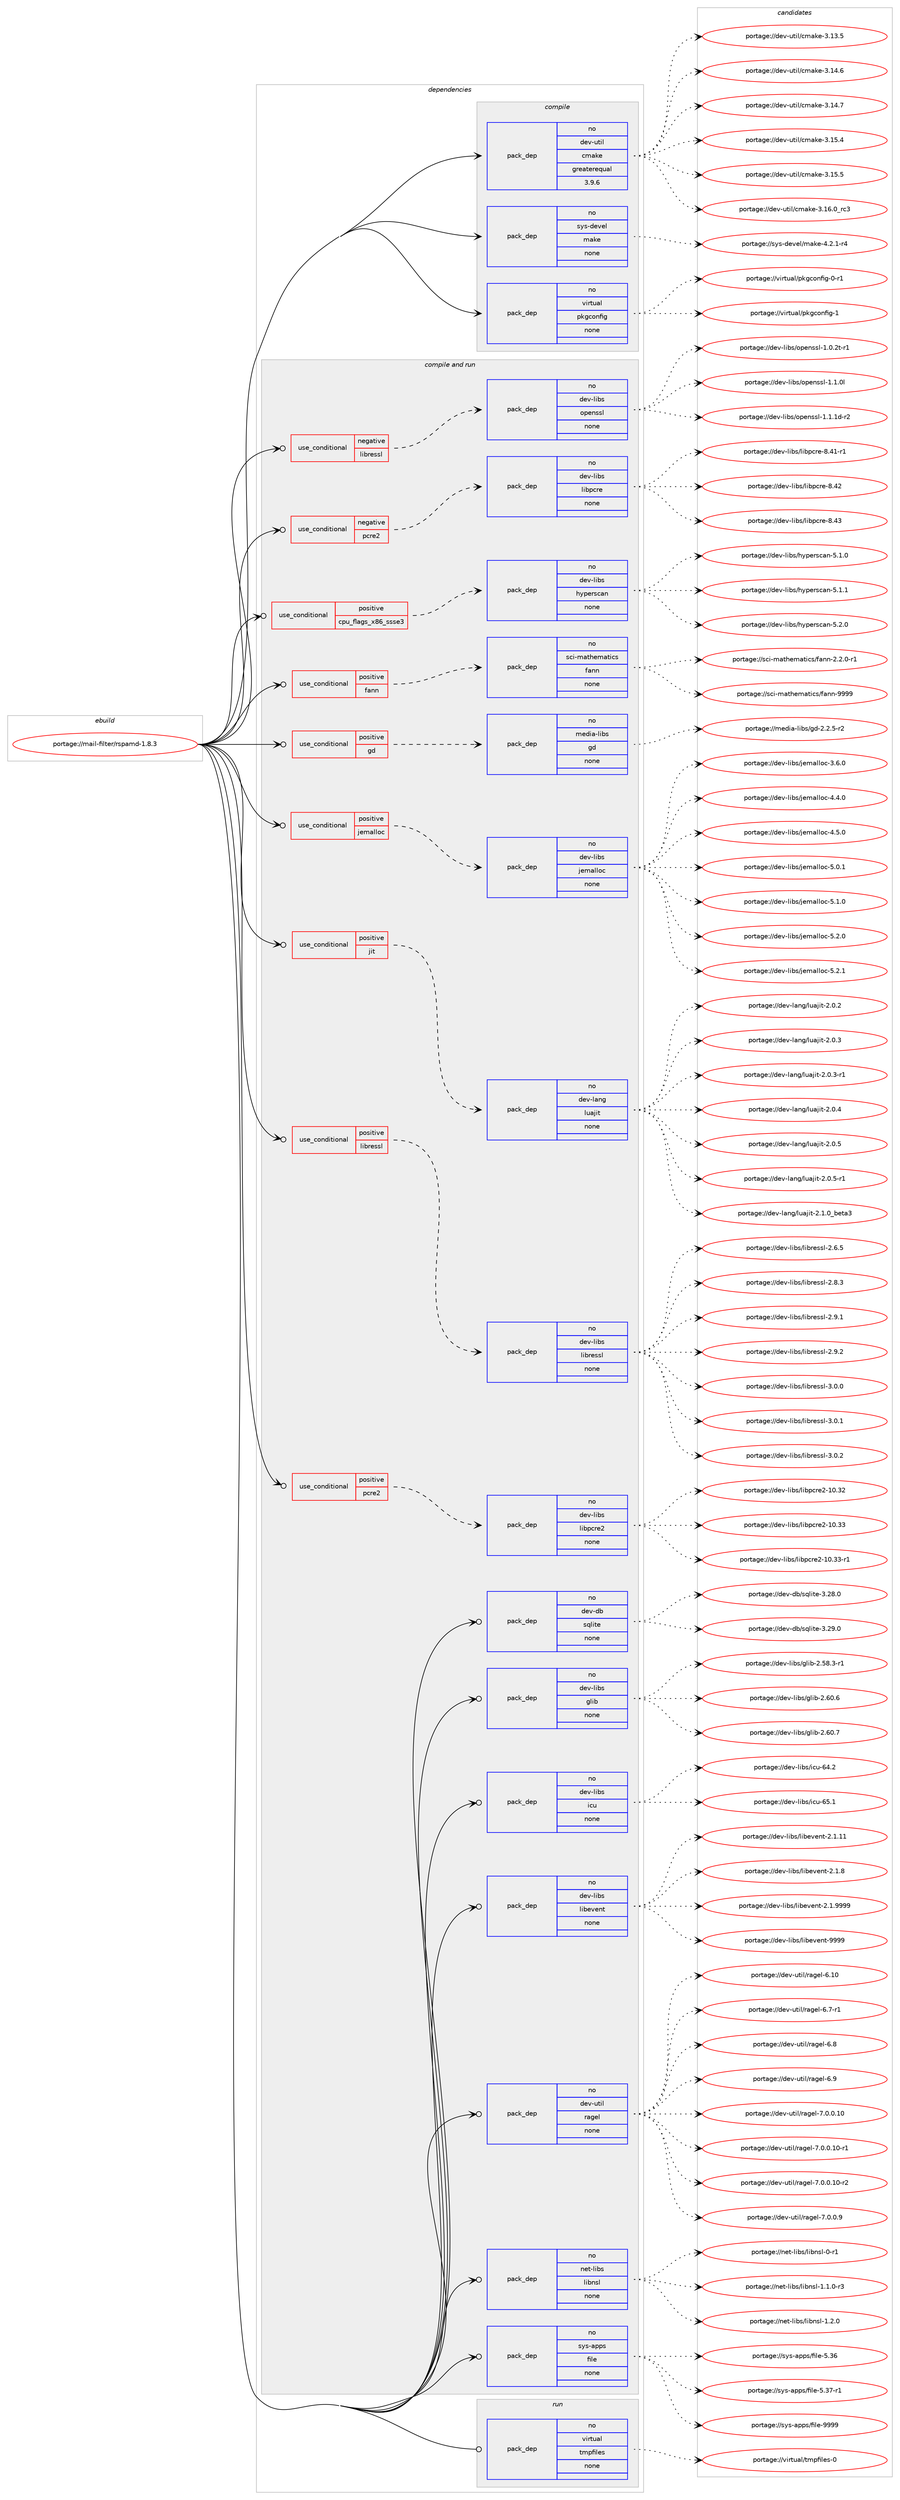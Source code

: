 digraph prolog {

# *************
# Graph options
# *************

newrank=true;
concentrate=true;
compound=true;
graph [rankdir=LR,fontname=Helvetica,fontsize=10,ranksep=1.5];#, ranksep=2.5, nodesep=0.2];
edge  [arrowhead=vee];
node  [fontname=Helvetica,fontsize=10];

# **********
# The ebuild
# **********

subgraph cluster_leftcol {
color=gray;
rank=same;
label=<<i>ebuild</i>>;
id [label="portage://mail-filter/rspamd-1.8.3", color=red, width=4, href="../mail-filter/rspamd-1.8.3.svg"];
}

# ****************
# The dependencies
# ****************

subgraph cluster_midcol {
color=gray;
label=<<i>dependencies</i>>;
subgraph cluster_compile {
fillcolor="#eeeeee";
style=filled;
label=<<i>compile</i>>;
subgraph pack224391 {
dependency306274 [label=<<TABLE BORDER="0" CELLBORDER="1" CELLSPACING="0" CELLPADDING="4" WIDTH="220"><TR><TD ROWSPAN="6" CELLPADDING="30">pack_dep</TD></TR><TR><TD WIDTH="110">no</TD></TR><TR><TD>dev-util</TD></TR><TR><TD>cmake</TD></TR><TR><TD>greaterequal</TD></TR><TR><TD>3.9.6</TD></TR></TABLE>>, shape=none, color=blue];
}
id:e -> dependency306274:w [weight=20,style="solid",arrowhead="vee"];
subgraph pack224392 {
dependency306275 [label=<<TABLE BORDER="0" CELLBORDER="1" CELLSPACING="0" CELLPADDING="4" WIDTH="220"><TR><TD ROWSPAN="6" CELLPADDING="30">pack_dep</TD></TR><TR><TD WIDTH="110">no</TD></TR><TR><TD>sys-devel</TD></TR><TR><TD>make</TD></TR><TR><TD>none</TD></TR><TR><TD></TD></TR></TABLE>>, shape=none, color=blue];
}
id:e -> dependency306275:w [weight=20,style="solid",arrowhead="vee"];
subgraph pack224393 {
dependency306276 [label=<<TABLE BORDER="0" CELLBORDER="1" CELLSPACING="0" CELLPADDING="4" WIDTH="220"><TR><TD ROWSPAN="6" CELLPADDING="30">pack_dep</TD></TR><TR><TD WIDTH="110">no</TD></TR><TR><TD>virtual</TD></TR><TR><TD>pkgconfig</TD></TR><TR><TD>none</TD></TR><TR><TD></TD></TR></TABLE>>, shape=none, color=blue];
}
id:e -> dependency306276:w [weight=20,style="solid",arrowhead="vee"];
}
subgraph cluster_compileandrun {
fillcolor="#eeeeee";
style=filled;
label=<<i>compile and run</i>>;
subgraph cond76969 {
dependency306277 [label=<<TABLE BORDER="0" CELLBORDER="1" CELLSPACING="0" CELLPADDING="4"><TR><TD ROWSPAN="3" CELLPADDING="10">use_conditional</TD></TR><TR><TD>negative</TD></TR><TR><TD>libressl</TD></TR></TABLE>>, shape=none, color=red];
subgraph pack224394 {
dependency306278 [label=<<TABLE BORDER="0" CELLBORDER="1" CELLSPACING="0" CELLPADDING="4" WIDTH="220"><TR><TD ROWSPAN="6" CELLPADDING="30">pack_dep</TD></TR><TR><TD WIDTH="110">no</TD></TR><TR><TD>dev-libs</TD></TR><TR><TD>openssl</TD></TR><TR><TD>none</TD></TR><TR><TD></TD></TR></TABLE>>, shape=none, color=blue];
}
dependency306277:e -> dependency306278:w [weight=20,style="dashed",arrowhead="vee"];
}
id:e -> dependency306277:w [weight=20,style="solid",arrowhead="odotvee"];
subgraph cond76970 {
dependency306279 [label=<<TABLE BORDER="0" CELLBORDER="1" CELLSPACING="0" CELLPADDING="4"><TR><TD ROWSPAN="3" CELLPADDING="10">use_conditional</TD></TR><TR><TD>negative</TD></TR><TR><TD>pcre2</TD></TR></TABLE>>, shape=none, color=red];
subgraph pack224395 {
dependency306280 [label=<<TABLE BORDER="0" CELLBORDER="1" CELLSPACING="0" CELLPADDING="4" WIDTH="220"><TR><TD ROWSPAN="6" CELLPADDING="30">pack_dep</TD></TR><TR><TD WIDTH="110">no</TD></TR><TR><TD>dev-libs</TD></TR><TR><TD>libpcre</TD></TR><TR><TD>none</TD></TR><TR><TD></TD></TR></TABLE>>, shape=none, color=blue];
}
dependency306279:e -> dependency306280:w [weight=20,style="dashed",arrowhead="vee"];
}
id:e -> dependency306279:w [weight=20,style="solid",arrowhead="odotvee"];
subgraph cond76971 {
dependency306281 [label=<<TABLE BORDER="0" CELLBORDER="1" CELLSPACING="0" CELLPADDING="4"><TR><TD ROWSPAN="3" CELLPADDING="10">use_conditional</TD></TR><TR><TD>positive</TD></TR><TR><TD>cpu_flags_x86_ssse3</TD></TR></TABLE>>, shape=none, color=red];
subgraph pack224396 {
dependency306282 [label=<<TABLE BORDER="0" CELLBORDER="1" CELLSPACING="0" CELLPADDING="4" WIDTH="220"><TR><TD ROWSPAN="6" CELLPADDING="30">pack_dep</TD></TR><TR><TD WIDTH="110">no</TD></TR><TR><TD>dev-libs</TD></TR><TR><TD>hyperscan</TD></TR><TR><TD>none</TD></TR><TR><TD></TD></TR></TABLE>>, shape=none, color=blue];
}
dependency306281:e -> dependency306282:w [weight=20,style="dashed",arrowhead="vee"];
}
id:e -> dependency306281:w [weight=20,style="solid",arrowhead="odotvee"];
subgraph cond76972 {
dependency306283 [label=<<TABLE BORDER="0" CELLBORDER="1" CELLSPACING="0" CELLPADDING="4"><TR><TD ROWSPAN="3" CELLPADDING="10">use_conditional</TD></TR><TR><TD>positive</TD></TR><TR><TD>fann</TD></TR></TABLE>>, shape=none, color=red];
subgraph pack224397 {
dependency306284 [label=<<TABLE BORDER="0" CELLBORDER="1" CELLSPACING="0" CELLPADDING="4" WIDTH="220"><TR><TD ROWSPAN="6" CELLPADDING="30">pack_dep</TD></TR><TR><TD WIDTH="110">no</TD></TR><TR><TD>sci-mathematics</TD></TR><TR><TD>fann</TD></TR><TR><TD>none</TD></TR><TR><TD></TD></TR></TABLE>>, shape=none, color=blue];
}
dependency306283:e -> dependency306284:w [weight=20,style="dashed",arrowhead="vee"];
}
id:e -> dependency306283:w [weight=20,style="solid",arrowhead="odotvee"];
subgraph cond76973 {
dependency306285 [label=<<TABLE BORDER="0" CELLBORDER="1" CELLSPACING="0" CELLPADDING="4"><TR><TD ROWSPAN="3" CELLPADDING="10">use_conditional</TD></TR><TR><TD>positive</TD></TR><TR><TD>gd</TD></TR></TABLE>>, shape=none, color=red];
subgraph pack224398 {
dependency306286 [label=<<TABLE BORDER="0" CELLBORDER="1" CELLSPACING="0" CELLPADDING="4" WIDTH="220"><TR><TD ROWSPAN="6" CELLPADDING="30">pack_dep</TD></TR><TR><TD WIDTH="110">no</TD></TR><TR><TD>media-libs</TD></TR><TR><TD>gd</TD></TR><TR><TD>none</TD></TR><TR><TD></TD></TR></TABLE>>, shape=none, color=blue];
}
dependency306285:e -> dependency306286:w [weight=20,style="dashed",arrowhead="vee"];
}
id:e -> dependency306285:w [weight=20,style="solid",arrowhead="odotvee"];
subgraph cond76974 {
dependency306287 [label=<<TABLE BORDER="0" CELLBORDER="1" CELLSPACING="0" CELLPADDING="4"><TR><TD ROWSPAN="3" CELLPADDING="10">use_conditional</TD></TR><TR><TD>positive</TD></TR><TR><TD>jemalloc</TD></TR></TABLE>>, shape=none, color=red];
subgraph pack224399 {
dependency306288 [label=<<TABLE BORDER="0" CELLBORDER="1" CELLSPACING="0" CELLPADDING="4" WIDTH="220"><TR><TD ROWSPAN="6" CELLPADDING="30">pack_dep</TD></TR><TR><TD WIDTH="110">no</TD></TR><TR><TD>dev-libs</TD></TR><TR><TD>jemalloc</TD></TR><TR><TD>none</TD></TR><TR><TD></TD></TR></TABLE>>, shape=none, color=blue];
}
dependency306287:e -> dependency306288:w [weight=20,style="dashed",arrowhead="vee"];
}
id:e -> dependency306287:w [weight=20,style="solid",arrowhead="odotvee"];
subgraph cond76975 {
dependency306289 [label=<<TABLE BORDER="0" CELLBORDER="1" CELLSPACING="0" CELLPADDING="4"><TR><TD ROWSPAN="3" CELLPADDING="10">use_conditional</TD></TR><TR><TD>positive</TD></TR><TR><TD>jit</TD></TR></TABLE>>, shape=none, color=red];
subgraph pack224400 {
dependency306290 [label=<<TABLE BORDER="0" CELLBORDER="1" CELLSPACING="0" CELLPADDING="4" WIDTH="220"><TR><TD ROWSPAN="6" CELLPADDING="30">pack_dep</TD></TR><TR><TD WIDTH="110">no</TD></TR><TR><TD>dev-lang</TD></TR><TR><TD>luajit</TD></TR><TR><TD>none</TD></TR><TR><TD></TD></TR></TABLE>>, shape=none, color=blue];
}
dependency306289:e -> dependency306290:w [weight=20,style="dashed",arrowhead="vee"];
}
id:e -> dependency306289:w [weight=20,style="solid",arrowhead="odotvee"];
subgraph cond76976 {
dependency306291 [label=<<TABLE BORDER="0" CELLBORDER="1" CELLSPACING="0" CELLPADDING="4"><TR><TD ROWSPAN="3" CELLPADDING="10">use_conditional</TD></TR><TR><TD>positive</TD></TR><TR><TD>libressl</TD></TR></TABLE>>, shape=none, color=red];
subgraph pack224401 {
dependency306292 [label=<<TABLE BORDER="0" CELLBORDER="1" CELLSPACING="0" CELLPADDING="4" WIDTH="220"><TR><TD ROWSPAN="6" CELLPADDING="30">pack_dep</TD></TR><TR><TD WIDTH="110">no</TD></TR><TR><TD>dev-libs</TD></TR><TR><TD>libressl</TD></TR><TR><TD>none</TD></TR><TR><TD></TD></TR></TABLE>>, shape=none, color=blue];
}
dependency306291:e -> dependency306292:w [weight=20,style="dashed",arrowhead="vee"];
}
id:e -> dependency306291:w [weight=20,style="solid",arrowhead="odotvee"];
subgraph cond76977 {
dependency306293 [label=<<TABLE BORDER="0" CELLBORDER="1" CELLSPACING="0" CELLPADDING="4"><TR><TD ROWSPAN="3" CELLPADDING="10">use_conditional</TD></TR><TR><TD>positive</TD></TR><TR><TD>pcre2</TD></TR></TABLE>>, shape=none, color=red];
subgraph pack224402 {
dependency306294 [label=<<TABLE BORDER="0" CELLBORDER="1" CELLSPACING="0" CELLPADDING="4" WIDTH="220"><TR><TD ROWSPAN="6" CELLPADDING="30">pack_dep</TD></TR><TR><TD WIDTH="110">no</TD></TR><TR><TD>dev-libs</TD></TR><TR><TD>libpcre2</TD></TR><TR><TD>none</TD></TR><TR><TD></TD></TR></TABLE>>, shape=none, color=blue];
}
dependency306293:e -> dependency306294:w [weight=20,style="dashed",arrowhead="vee"];
}
id:e -> dependency306293:w [weight=20,style="solid",arrowhead="odotvee"];
subgraph pack224403 {
dependency306295 [label=<<TABLE BORDER="0" CELLBORDER="1" CELLSPACING="0" CELLPADDING="4" WIDTH="220"><TR><TD ROWSPAN="6" CELLPADDING="30">pack_dep</TD></TR><TR><TD WIDTH="110">no</TD></TR><TR><TD>dev-db</TD></TR><TR><TD>sqlite</TD></TR><TR><TD>none</TD></TR><TR><TD></TD></TR></TABLE>>, shape=none, color=blue];
}
id:e -> dependency306295:w [weight=20,style="solid",arrowhead="odotvee"];
subgraph pack224404 {
dependency306296 [label=<<TABLE BORDER="0" CELLBORDER="1" CELLSPACING="0" CELLPADDING="4" WIDTH="220"><TR><TD ROWSPAN="6" CELLPADDING="30">pack_dep</TD></TR><TR><TD WIDTH="110">no</TD></TR><TR><TD>dev-libs</TD></TR><TR><TD>glib</TD></TR><TR><TD>none</TD></TR><TR><TD></TD></TR></TABLE>>, shape=none, color=blue];
}
id:e -> dependency306296:w [weight=20,style="solid",arrowhead="odotvee"];
subgraph pack224405 {
dependency306297 [label=<<TABLE BORDER="0" CELLBORDER="1" CELLSPACING="0" CELLPADDING="4" WIDTH="220"><TR><TD ROWSPAN="6" CELLPADDING="30">pack_dep</TD></TR><TR><TD WIDTH="110">no</TD></TR><TR><TD>dev-libs</TD></TR><TR><TD>icu</TD></TR><TR><TD>none</TD></TR><TR><TD></TD></TR></TABLE>>, shape=none, color=blue];
}
id:e -> dependency306297:w [weight=20,style="solid",arrowhead="odotvee"];
subgraph pack224406 {
dependency306298 [label=<<TABLE BORDER="0" CELLBORDER="1" CELLSPACING="0" CELLPADDING="4" WIDTH="220"><TR><TD ROWSPAN="6" CELLPADDING="30">pack_dep</TD></TR><TR><TD WIDTH="110">no</TD></TR><TR><TD>dev-libs</TD></TR><TR><TD>libevent</TD></TR><TR><TD>none</TD></TR><TR><TD></TD></TR></TABLE>>, shape=none, color=blue];
}
id:e -> dependency306298:w [weight=20,style="solid",arrowhead="odotvee"];
subgraph pack224407 {
dependency306299 [label=<<TABLE BORDER="0" CELLBORDER="1" CELLSPACING="0" CELLPADDING="4" WIDTH="220"><TR><TD ROWSPAN="6" CELLPADDING="30">pack_dep</TD></TR><TR><TD WIDTH="110">no</TD></TR><TR><TD>dev-util</TD></TR><TR><TD>ragel</TD></TR><TR><TD>none</TD></TR><TR><TD></TD></TR></TABLE>>, shape=none, color=blue];
}
id:e -> dependency306299:w [weight=20,style="solid",arrowhead="odotvee"];
subgraph pack224408 {
dependency306300 [label=<<TABLE BORDER="0" CELLBORDER="1" CELLSPACING="0" CELLPADDING="4" WIDTH="220"><TR><TD ROWSPAN="6" CELLPADDING="30">pack_dep</TD></TR><TR><TD WIDTH="110">no</TD></TR><TR><TD>net-libs</TD></TR><TR><TD>libnsl</TD></TR><TR><TD>none</TD></TR><TR><TD></TD></TR></TABLE>>, shape=none, color=blue];
}
id:e -> dependency306300:w [weight=20,style="solid",arrowhead="odotvee"];
subgraph pack224409 {
dependency306301 [label=<<TABLE BORDER="0" CELLBORDER="1" CELLSPACING="0" CELLPADDING="4" WIDTH="220"><TR><TD ROWSPAN="6" CELLPADDING="30">pack_dep</TD></TR><TR><TD WIDTH="110">no</TD></TR><TR><TD>sys-apps</TD></TR><TR><TD>file</TD></TR><TR><TD>none</TD></TR><TR><TD></TD></TR></TABLE>>, shape=none, color=blue];
}
id:e -> dependency306301:w [weight=20,style="solid",arrowhead="odotvee"];
}
subgraph cluster_run {
fillcolor="#eeeeee";
style=filled;
label=<<i>run</i>>;
subgraph pack224410 {
dependency306302 [label=<<TABLE BORDER="0" CELLBORDER="1" CELLSPACING="0" CELLPADDING="4" WIDTH="220"><TR><TD ROWSPAN="6" CELLPADDING="30">pack_dep</TD></TR><TR><TD WIDTH="110">no</TD></TR><TR><TD>virtual</TD></TR><TR><TD>tmpfiles</TD></TR><TR><TD>none</TD></TR><TR><TD></TD></TR></TABLE>>, shape=none, color=blue];
}
id:e -> dependency306302:w [weight=20,style="solid",arrowhead="odot"];
}
}

# **************
# The candidates
# **************

subgraph cluster_choices {
rank=same;
color=gray;
label=<<i>candidates</i>>;

subgraph choice224391 {
color=black;
nodesep=1;
choiceportage1001011184511711610510847991099710710145514649514653 [label="portage://dev-util/cmake-3.13.5", color=red, width=4,href="../dev-util/cmake-3.13.5.svg"];
choiceportage1001011184511711610510847991099710710145514649524654 [label="portage://dev-util/cmake-3.14.6", color=red, width=4,href="../dev-util/cmake-3.14.6.svg"];
choiceportage1001011184511711610510847991099710710145514649524655 [label="portage://dev-util/cmake-3.14.7", color=red, width=4,href="../dev-util/cmake-3.14.7.svg"];
choiceportage1001011184511711610510847991099710710145514649534652 [label="portage://dev-util/cmake-3.15.4", color=red, width=4,href="../dev-util/cmake-3.15.4.svg"];
choiceportage1001011184511711610510847991099710710145514649534653 [label="portage://dev-util/cmake-3.15.5", color=red, width=4,href="../dev-util/cmake-3.15.5.svg"];
choiceportage1001011184511711610510847991099710710145514649544648951149951 [label="portage://dev-util/cmake-3.16.0_rc3", color=red, width=4,href="../dev-util/cmake-3.16.0_rc3.svg"];
dependency306274:e -> choiceportage1001011184511711610510847991099710710145514649514653:w [style=dotted,weight="100"];
dependency306274:e -> choiceportage1001011184511711610510847991099710710145514649524654:w [style=dotted,weight="100"];
dependency306274:e -> choiceportage1001011184511711610510847991099710710145514649524655:w [style=dotted,weight="100"];
dependency306274:e -> choiceportage1001011184511711610510847991099710710145514649534652:w [style=dotted,weight="100"];
dependency306274:e -> choiceportage1001011184511711610510847991099710710145514649534653:w [style=dotted,weight="100"];
dependency306274:e -> choiceportage1001011184511711610510847991099710710145514649544648951149951:w [style=dotted,weight="100"];
}
subgraph choice224392 {
color=black;
nodesep=1;
choiceportage1151211154510010111810110847109971071014552465046494511452 [label="portage://sys-devel/make-4.2.1-r4", color=red, width=4,href="../sys-devel/make-4.2.1-r4.svg"];
dependency306275:e -> choiceportage1151211154510010111810110847109971071014552465046494511452:w [style=dotted,weight="100"];
}
subgraph choice224393 {
color=black;
nodesep=1;
choiceportage11810511411611797108471121071039911111010210510345484511449 [label="portage://virtual/pkgconfig-0-r1", color=red, width=4,href="../virtual/pkgconfig-0-r1.svg"];
choiceportage1181051141161179710847112107103991111101021051034549 [label="portage://virtual/pkgconfig-1", color=red, width=4,href="../virtual/pkgconfig-1.svg"];
dependency306276:e -> choiceportage11810511411611797108471121071039911111010210510345484511449:w [style=dotted,weight="100"];
dependency306276:e -> choiceportage1181051141161179710847112107103991111101021051034549:w [style=dotted,weight="100"];
}
subgraph choice224394 {
color=black;
nodesep=1;
choiceportage1001011184510810598115471111121011101151151084549464846501164511449 [label="portage://dev-libs/openssl-1.0.2t-r1", color=red, width=4,href="../dev-libs/openssl-1.0.2t-r1.svg"];
choiceportage100101118451081059811547111112101110115115108454946494648108 [label="portage://dev-libs/openssl-1.1.0l", color=red, width=4,href="../dev-libs/openssl-1.1.0l.svg"];
choiceportage1001011184510810598115471111121011101151151084549464946491004511450 [label="portage://dev-libs/openssl-1.1.1d-r2", color=red, width=4,href="../dev-libs/openssl-1.1.1d-r2.svg"];
dependency306278:e -> choiceportage1001011184510810598115471111121011101151151084549464846501164511449:w [style=dotted,weight="100"];
dependency306278:e -> choiceportage100101118451081059811547111112101110115115108454946494648108:w [style=dotted,weight="100"];
dependency306278:e -> choiceportage1001011184510810598115471111121011101151151084549464946491004511450:w [style=dotted,weight="100"];
}
subgraph choice224395 {
color=black;
nodesep=1;
choiceportage100101118451081059811547108105981129911410145564652494511449 [label="portage://dev-libs/libpcre-8.41-r1", color=red, width=4,href="../dev-libs/libpcre-8.41-r1.svg"];
choiceportage10010111845108105981154710810598112991141014556465250 [label="portage://dev-libs/libpcre-8.42", color=red, width=4,href="../dev-libs/libpcre-8.42.svg"];
choiceportage10010111845108105981154710810598112991141014556465251 [label="portage://dev-libs/libpcre-8.43", color=red, width=4,href="../dev-libs/libpcre-8.43.svg"];
dependency306280:e -> choiceportage100101118451081059811547108105981129911410145564652494511449:w [style=dotted,weight="100"];
dependency306280:e -> choiceportage10010111845108105981154710810598112991141014556465250:w [style=dotted,weight="100"];
dependency306280:e -> choiceportage10010111845108105981154710810598112991141014556465251:w [style=dotted,weight="100"];
}
subgraph choice224396 {
color=black;
nodesep=1;
choiceportage1001011184510810598115471041211121011141159997110455346494648 [label="portage://dev-libs/hyperscan-5.1.0", color=red, width=4,href="../dev-libs/hyperscan-5.1.0.svg"];
choiceportage1001011184510810598115471041211121011141159997110455346494649 [label="portage://dev-libs/hyperscan-5.1.1", color=red, width=4,href="../dev-libs/hyperscan-5.1.1.svg"];
choiceportage1001011184510810598115471041211121011141159997110455346504648 [label="portage://dev-libs/hyperscan-5.2.0", color=red, width=4,href="../dev-libs/hyperscan-5.2.0.svg"];
dependency306282:e -> choiceportage1001011184510810598115471041211121011141159997110455346494648:w [style=dotted,weight="100"];
dependency306282:e -> choiceportage1001011184510810598115471041211121011141159997110455346494649:w [style=dotted,weight="100"];
dependency306282:e -> choiceportage1001011184510810598115471041211121011141159997110455346504648:w [style=dotted,weight="100"];
}
subgraph choice224397 {
color=black;
nodesep=1;
choiceportage115991054510997116104101109971161059911547102971101104550465046484511449 [label="portage://sci-mathematics/fann-2.2.0-r1", color=red, width=4,href="../sci-mathematics/fann-2.2.0-r1.svg"];
choiceportage115991054510997116104101109971161059911547102971101104557575757 [label="portage://sci-mathematics/fann-9999", color=red, width=4,href="../sci-mathematics/fann-9999.svg"];
dependency306284:e -> choiceportage115991054510997116104101109971161059911547102971101104550465046484511449:w [style=dotted,weight="100"];
dependency306284:e -> choiceportage115991054510997116104101109971161059911547102971101104557575757:w [style=dotted,weight="100"];
}
subgraph choice224398 {
color=black;
nodesep=1;
choiceportage109101100105974510810598115471031004550465046534511450 [label="portage://media-libs/gd-2.2.5-r2", color=red, width=4,href="../media-libs/gd-2.2.5-r2.svg"];
dependency306286:e -> choiceportage109101100105974510810598115471031004550465046534511450:w [style=dotted,weight="100"];
}
subgraph choice224399 {
color=black;
nodesep=1;
choiceportage1001011184510810598115471061011099710810811199455146544648 [label="portage://dev-libs/jemalloc-3.6.0", color=red, width=4,href="../dev-libs/jemalloc-3.6.0.svg"];
choiceportage1001011184510810598115471061011099710810811199455246524648 [label="portage://dev-libs/jemalloc-4.4.0", color=red, width=4,href="../dev-libs/jemalloc-4.4.0.svg"];
choiceportage1001011184510810598115471061011099710810811199455246534648 [label="portage://dev-libs/jemalloc-4.5.0", color=red, width=4,href="../dev-libs/jemalloc-4.5.0.svg"];
choiceportage1001011184510810598115471061011099710810811199455346484649 [label="portage://dev-libs/jemalloc-5.0.1", color=red, width=4,href="../dev-libs/jemalloc-5.0.1.svg"];
choiceportage1001011184510810598115471061011099710810811199455346494648 [label="portage://dev-libs/jemalloc-5.1.0", color=red, width=4,href="../dev-libs/jemalloc-5.1.0.svg"];
choiceportage1001011184510810598115471061011099710810811199455346504648 [label="portage://dev-libs/jemalloc-5.2.0", color=red, width=4,href="../dev-libs/jemalloc-5.2.0.svg"];
choiceportage1001011184510810598115471061011099710810811199455346504649 [label="portage://dev-libs/jemalloc-5.2.1", color=red, width=4,href="../dev-libs/jemalloc-5.2.1.svg"];
dependency306288:e -> choiceportage1001011184510810598115471061011099710810811199455146544648:w [style=dotted,weight="100"];
dependency306288:e -> choiceportage1001011184510810598115471061011099710810811199455246524648:w [style=dotted,weight="100"];
dependency306288:e -> choiceportage1001011184510810598115471061011099710810811199455246534648:w [style=dotted,weight="100"];
dependency306288:e -> choiceportage1001011184510810598115471061011099710810811199455346484649:w [style=dotted,weight="100"];
dependency306288:e -> choiceportage1001011184510810598115471061011099710810811199455346494648:w [style=dotted,weight="100"];
dependency306288:e -> choiceportage1001011184510810598115471061011099710810811199455346504648:w [style=dotted,weight="100"];
dependency306288:e -> choiceportage1001011184510810598115471061011099710810811199455346504649:w [style=dotted,weight="100"];
}
subgraph choice224400 {
color=black;
nodesep=1;
choiceportage10010111845108971101034710811797106105116455046484650 [label="portage://dev-lang/luajit-2.0.2", color=red, width=4,href="../dev-lang/luajit-2.0.2.svg"];
choiceportage10010111845108971101034710811797106105116455046484651 [label="portage://dev-lang/luajit-2.0.3", color=red, width=4,href="../dev-lang/luajit-2.0.3.svg"];
choiceportage100101118451089711010347108117971061051164550464846514511449 [label="portage://dev-lang/luajit-2.0.3-r1", color=red, width=4,href="../dev-lang/luajit-2.0.3-r1.svg"];
choiceportage10010111845108971101034710811797106105116455046484652 [label="portage://dev-lang/luajit-2.0.4", color=red, width=4,href="../dev-lang/luajit-2.0.4.svg"];
choiceportage10010111845108971101034710811797106105116455046484653 [label="portage://dev-lang/luajit-2.0.5", color=red, width=4,href="../dev-lang/luajit-2.0.5.svg"];
choiceportage100101118451089711010347108117971061051164550464846534511449 [label="portage://dev-lang/luajit-2.0.5-r1", color=red, width=4,href="../dev-lang/luajit-2.0.5-r1.svg"];
choiceportage1001011184510897110103471081179710610511645504649464895981011169751 [label="portage://dev-lang/luajit-2.1.0_beta3", color=red, width=4,href="../dev-lang/luajit-2.1.0_beta3.svg"];
dependency306290:e -> choiceportage10010111845108971101034710811797106105116455046484650:w [style=dotted,weight="100"];
dependency306290:e -> choiceportage10010111845108971101034710811797106105116455046484651:w [style=dotted,weight="100"];
dependency306290:e -> choiceportage100101118451089711010347108117971061051164550464846514511449:w [style=dotted,weight="100"];
dependency306290:e -> choiceportage10010111845108971101034710811797106105116455046484652:w [style=dotted,weight="100"];
dependency306290:e -> choiceportage10010111845108971101034710811797106105116455046484653:w [style=dotted,weight="100"];
dependency306290:e -> choiceportage100101118451089711010347108117971061051164550464846534511449:w [style=dotted,weight="100"];
dependency306290:e -> choiceportage1001011184510897110103471081179710610511645504649464895981011169751:w [style=dotted,weight="100"];
}
subgraph choice224401 {
color=black;
nodesep=1;
choiceportage10010111845108105981154710810598114101115115108455046544653 [label="portage://dev-libs/libressl-2.6.5", color=red, width=4,href="../dev-libs/libressl-2.6.5.svg"];
choiceportage10010111845108105981154710810598114101115115108455046564651 [label="portage://dev-libs/libressl-2.8.3", color=red, width=4,href="../dev-libs/libressl-2.8.3.svg"];
choiceportage10010111845108105981154710810598114101115115108455046574649 [label="portage://dev-libs/libressl-2.9.1", color=red, width=4,href="../dev-libs/libressl-2.9.1.svg"];
choiceportage10010111845108105981154710810598114101115115108455046574650 [label="portage://dev-libs/libressl-2.9.2", color=red, width=4,href="../dev-libs/libressl-2.9.2.svg"];
choiceportage10010111845108105981154710810598114101115115108455146484648 [label="portage://dev-libs/libressl-3.0.0", color=red, width=4,href="../dev-libs/libressl-3.0.0.svg"];
choiceportage10010111845108105981154710810598114101115115108455146484649 [label="portage://dev-libs/libressl-3.0.1", color=red, width=4,href="../dev-libs/libressl-3.0.1.svg"];
choiceportage10010111845108105981154710810598114101115115108455146484650 [label="portage://dev-libs/libressl-3.0.2", color=red, width=4,href="../dev-libs/libressl-3.0.2.svg"];
dependency306292:e -> choiceportage10010111845108105981154710810598114101115115108455046544653:w [style=dotted,weight="100"];
dependency306292:e -> choiceportage10010111845108105981154710810598114101115115108455046564651:w [style=dotted,weight="100"];
dependency306292:e -> choiceportage10010111845108105981154710810598114101115115108455046574649:w [style=dotted,weight="100"];
dependency306292:e -> choiceportage10010111845108105981154710810598114101115115108455046574650:w [style=dotted,weight="100"];
dependency306292:e -> choiceportage10010111845108105981154710810598114101115115108455146484648:w [style=dotted,weight="100"];
dependency306292:e -> choiceportage10010111845108105981154710810598114101115115108455146484649:w [style=dotted,weight="100"];
dependency306292:e -> choiceportage10010111845108105981154710810598114101115115108455146484650:w [style=dotted,weight="100"];
}
subgraph choice224402 {
color=black;
nodesep=1;
choiceportage100101118451081059811547108105981129911410150454948465150 [label="portage://dev-libs/libpcre2-10.32", color=red, width=4,href="../dev-libs/libpcre2-10.32.svg"];
choiceportage100101118451081059811547108105981129911410150454948465151 [label="portage://dev-libs/libpcre2-10.33", color=red, width=4,href="../dev-libs/libpcre2-10.33.svg"];
choiceportage1001011184510810598115471081059811299114101504549484651514511449 [label="portage://dev-libs/libpcre2-10.33-r1", color=red, width=4,href="../dev-libs/libpcre2-10.33-r1.svg"];
dependency306294:e -> choiceportage100101118451081059811547108105981129911410150454948465150:w [style=dotted,weight="100"];
dependency306294:e -> choiceportage100101118451081059811547108105981129911410150454948465151:w [style=dotted,weight="100"];
dependency306294:e -> choiceportage1001011184510810598115471081059811299114101504549484651514511449:w [style=dotted,weight="100"];
}
subgraph choice224403 {
color=black;
nodesep=1;
choiceportage10010111845100984711511310810511610145514650564648 [label="portage://dev-db/sqlite-3.28.0", color=red, width=4,href="../dev-db/sqlite-3.28.0.svg"];
choiceportage10010111845100984711511310810511610145514650574648 [label="portage://dev-db/sqlite-3.29.0", color=red, width=4,href="../dev-db/sqlite-3.29.0.svg"];
dependency306295:e -> choiceportage10010111845100984711511310810511610145514650564648:w [style=dotted,weight="100"];
dependency306295:e -> choiceportage10010111845100984711511310810511610145514650574648:w [style=dotted,weight="100"];
}
subgraph choice224404 {
color=black;
nodesep=1;
choiceportage10010111845108105981154710310810598455046535646514511449 [label="portage://dev-libs/glib-2.58.3-r1", color=red, width=4,href="../dev-libs/glib-2.58.3-r1.svg"];
choiceportage1001011184510810598115471031081059845504654484654 [label="portage://dev-libs/glib-2.60.6", color=red, width=4,href="../dev-libs/glib-2.60.6.svg"];
choiceportage1001011184510810598115471031081059845504654484655 [label="portage://dev-libs/glib-2.60.7", color=red, width=4,href="../dev-libs/glib-2.60.7.svg"];
dependency306296:e -> choiceportage10010111845108105981154710310810598455046535646514511449:w [style=dotted,weight="100"];
dependency306296:e -> choiceportage1001011184510810598115471031081059845504654484654:w [style=dotted,weight="100"];
dependency306296:e -> choiceportage1001011184510810598115471031081059845504654484655:w [style=dotted,weight="100"];
}
subgraph choice224405 {
color=black;
nodesep=1;
choiceportage100101118451081059811547105991174554524650 [label="portage://dev-libs/icu-64.2", color=red, width=4,href="../dev-libs/icu-64.2.svg"];
choiceportage100101118451081059811547105991174554534649 [label="portage://dev-libs/icu-65.1", color=red, width=4,href="../dev-libs/icu-65.1.svg"];
dependency306297:e -> choiceportage100101118451081059811547105991174554524650:w [style=dotted,weight="100"];
dependency306297:e -> choiceportage100101118451081059811547105991174554534649:w [style=dotted,weight="100"];
}
subgraph choice224406 {
color=black;
nodesep=1;
choiceportage1001011184510810598115471081059810111810111011645504649464949 [label="portage://dev-libs/libevent-2.1.11", color=red, width=4,href="../dev-libs/libevent-2.1.11.svg"];
choiceportage10010111845108105981154710810598101118101110116455046494656 [label="portage://dev-libs/libevent-2.1.8", color=red, width=4,href="../dev-libs/libevent-2.1.8.svg"];
choiceportage10010111845108105981154710810598101118101110116455046494657575757 [label="portage://dev-libs/libevent-2.1.9999", color=red, width=4,href="../dev-libs/libevent-2.1.9999.svg"];
choiceportage100101118451081059811547108105981011181011101164557575757 [label="portage://dev-libs/libevent-9999", color=red, width=4,href="../dev-libs/libevent-9999.svg"];
dependency306298:e -> choiceportage1001011184510810598115471081059810111810111011645504649464949:w [style=dotted,weight="100"];
dependency306298:e -> choiceportage10010111845108105981154710810598101118101110116455046494656:w [style=dotted,weight="100"];
dependency306298:e -> choiceportage10010111845108105981154710810598101118101110116455046494657575757:w [style=dotted,weight="100"];
dependency306298:e -> choiceportage100101118451081059811547108105981011181011101164557575757:w [style=dotted,weight="100"];
}
subgraph choice224407 {
color=black;
nodesep=1;
choiceportage1001011184511711610510847114971031011084554464948 [label="portage://dev-util/ragel-6.10", color=red, width=4,href="../dev-util/ragel-6.10.svg"];
choiceportage100101118451171161051084711497103101108455446554511449 [label="portage://dev-util/ragel-6.7-r1", color=red, width=4,href="../dev-util/ragel-6.7-r1.svg"];
choiceportage10010111845117116105108471149710310110845544656 [label="portage://dev-util/ragel-6.8", color=red, width=4,href="../dev-util/ragel-6.8.svg"];
choiceportage10010111845117116105108471149710310110845544657 [label="portage://dev-util/ragel-6.9", color=red, width=4,href="../dev-util/ragel-6.9.svg"];
choiceportage100101118451171161051084711497103101108455546484648464948 [label="portage://dev-util/ragel-7.0.0.10", color=red, width=4,href="../dev-util/ragel-7.0.0.10.svg"];
choiceportage1001011184511711610510847114971031011084555464846484649484511449 [label="portage://dev-util/ragel-7.0.0.10-r1", color=red, width=4,href="../dev-util/ragel-7.0.0.10-r1.svg"];
choiceportage1001011184511711610510847114971031011084555464846484649484511450 [label="portage://dev-util/ragel-7.0.0.10-r2", color=red, width=4,href="../dev-util/ragel-7.0.0.10-r2.svg"];
choiceportage1001011184511711610510847114971031011084555464846484657 [label="portage://dev-util/ragel-7.0.0.9", color=red, width=4,href="../dev-util/ragel-7.0.0.9.svg"];
dependency306299:e -> choiceportage1001011184511711610510847114971031011084554464948:w [style=dotted,weight="100"];
dependency306299:e -> choiceportage100101118451171161051084711497103101108455446554511449:w [style=dotted,weight="100"];
dependency306299:e -> choiceportage10010111845117116105108471149710310110845544656:w [style=dotted,weight="100"];
dependency306299:e -> choiceportage10010111845117116105108471149710310110845544657:w [style=dotted,weight="100"];
dependency306299:e -> choiceportage100101118451171161051084711497103101108455546484648464948:w [style=dotted,weight="100"];
dependency306299:e -> choiceportage1001011184511711610510847114971031011084555464846484649484511449:w [style=dotted,weight="100"];
dependency306299:e -> choiceportage1001011184511711610510847114971031011084555464846484649484511450:w [style=dotted,weight="100"];
dependency306299:e -> choiceportage1001011184511711610510847114971031011084555464846484657:w [style=dotted,weight="100"];
}
subgraph choice224408 {
color=black;
nodesep=1;
choiceportage1101011164510810598115471081059811011510845484511449 [label="portage://net-libs/libnsl-0-r1", color=red, width=4,href="../net-libs/libnsl-0-r1.svg"];
choiceportage110101116451081059811547108105981101151084549464946484511451 [label="portage://net-libs/libnsl-1.1.0-r3", color=red, width=4,href="../net-libs/libnsl-1.1.0-r3.svg"];
choiceportage11010111645108105981154710810598110115108454946504648 [label="portage://net-libs/libnsl-1.2.0", color=red, width=4,href="../net-libs/libnsl-1.2.0.svg"];
dependency306300:e -> choiceportage1101011164510810598115471081059811011510845484511449:w [style=dotted,weight="100"];
dependency306300:e -> choiceportage110101116451081059811547108105981101151084549464946484511451:w [style=dotted,weight="100"];
dependency306300:e -> choiceportage11010111645108105981154710810598110115108454946504648:w [style=dotted,weight="100"];
}
subgraph choice224409 {
color=black;
nodesep=1;
choiceportage1151211154597112112115471021051081014553465154 [label="portage://sys-apps/file-5.36", color=red, width=4,href="../sys-apps/file-5.36.svg"];
choiceportage11512111545971121121154710210510810145534651554511449 [label="portage://sys-apps/file-5.37-r1", color=red, width=4,href="../sys-apps/file-5.37-r1.svg"];
choiceportage1151211154597112112115471021051081014557575757 [label="portage://sys-apps/file-9999", color=red, width=4,href="../sys-apps/file-9999.svg"];
dependency306301:e -> choiceportage1151211154597112112115471021051081014553465154:w [style=dotted,weight="100"];
dependency306301:e -> choiceportage11512111545971121121154710210510810145534651554511449:w [style=dotted,weight="100"];
dependency306301:e -> choiceportage1151211154597112112115471021051081014557575757:w [style=dotted,weight="100"];
}
subgraph choice224410 {
color=black;
nodesep=1;
choiceportage11810511411611797108471161091121021051081011154548 [label="portage://virtual/tmpfiles-0", color=red, width=4,href="../virtual/tmpfiles-0.svg"];
dependency306302:e -> choiceportage11810511411611797108471161091121021051081011154548:w [style=dotted,weight="100"];
}
}

}
